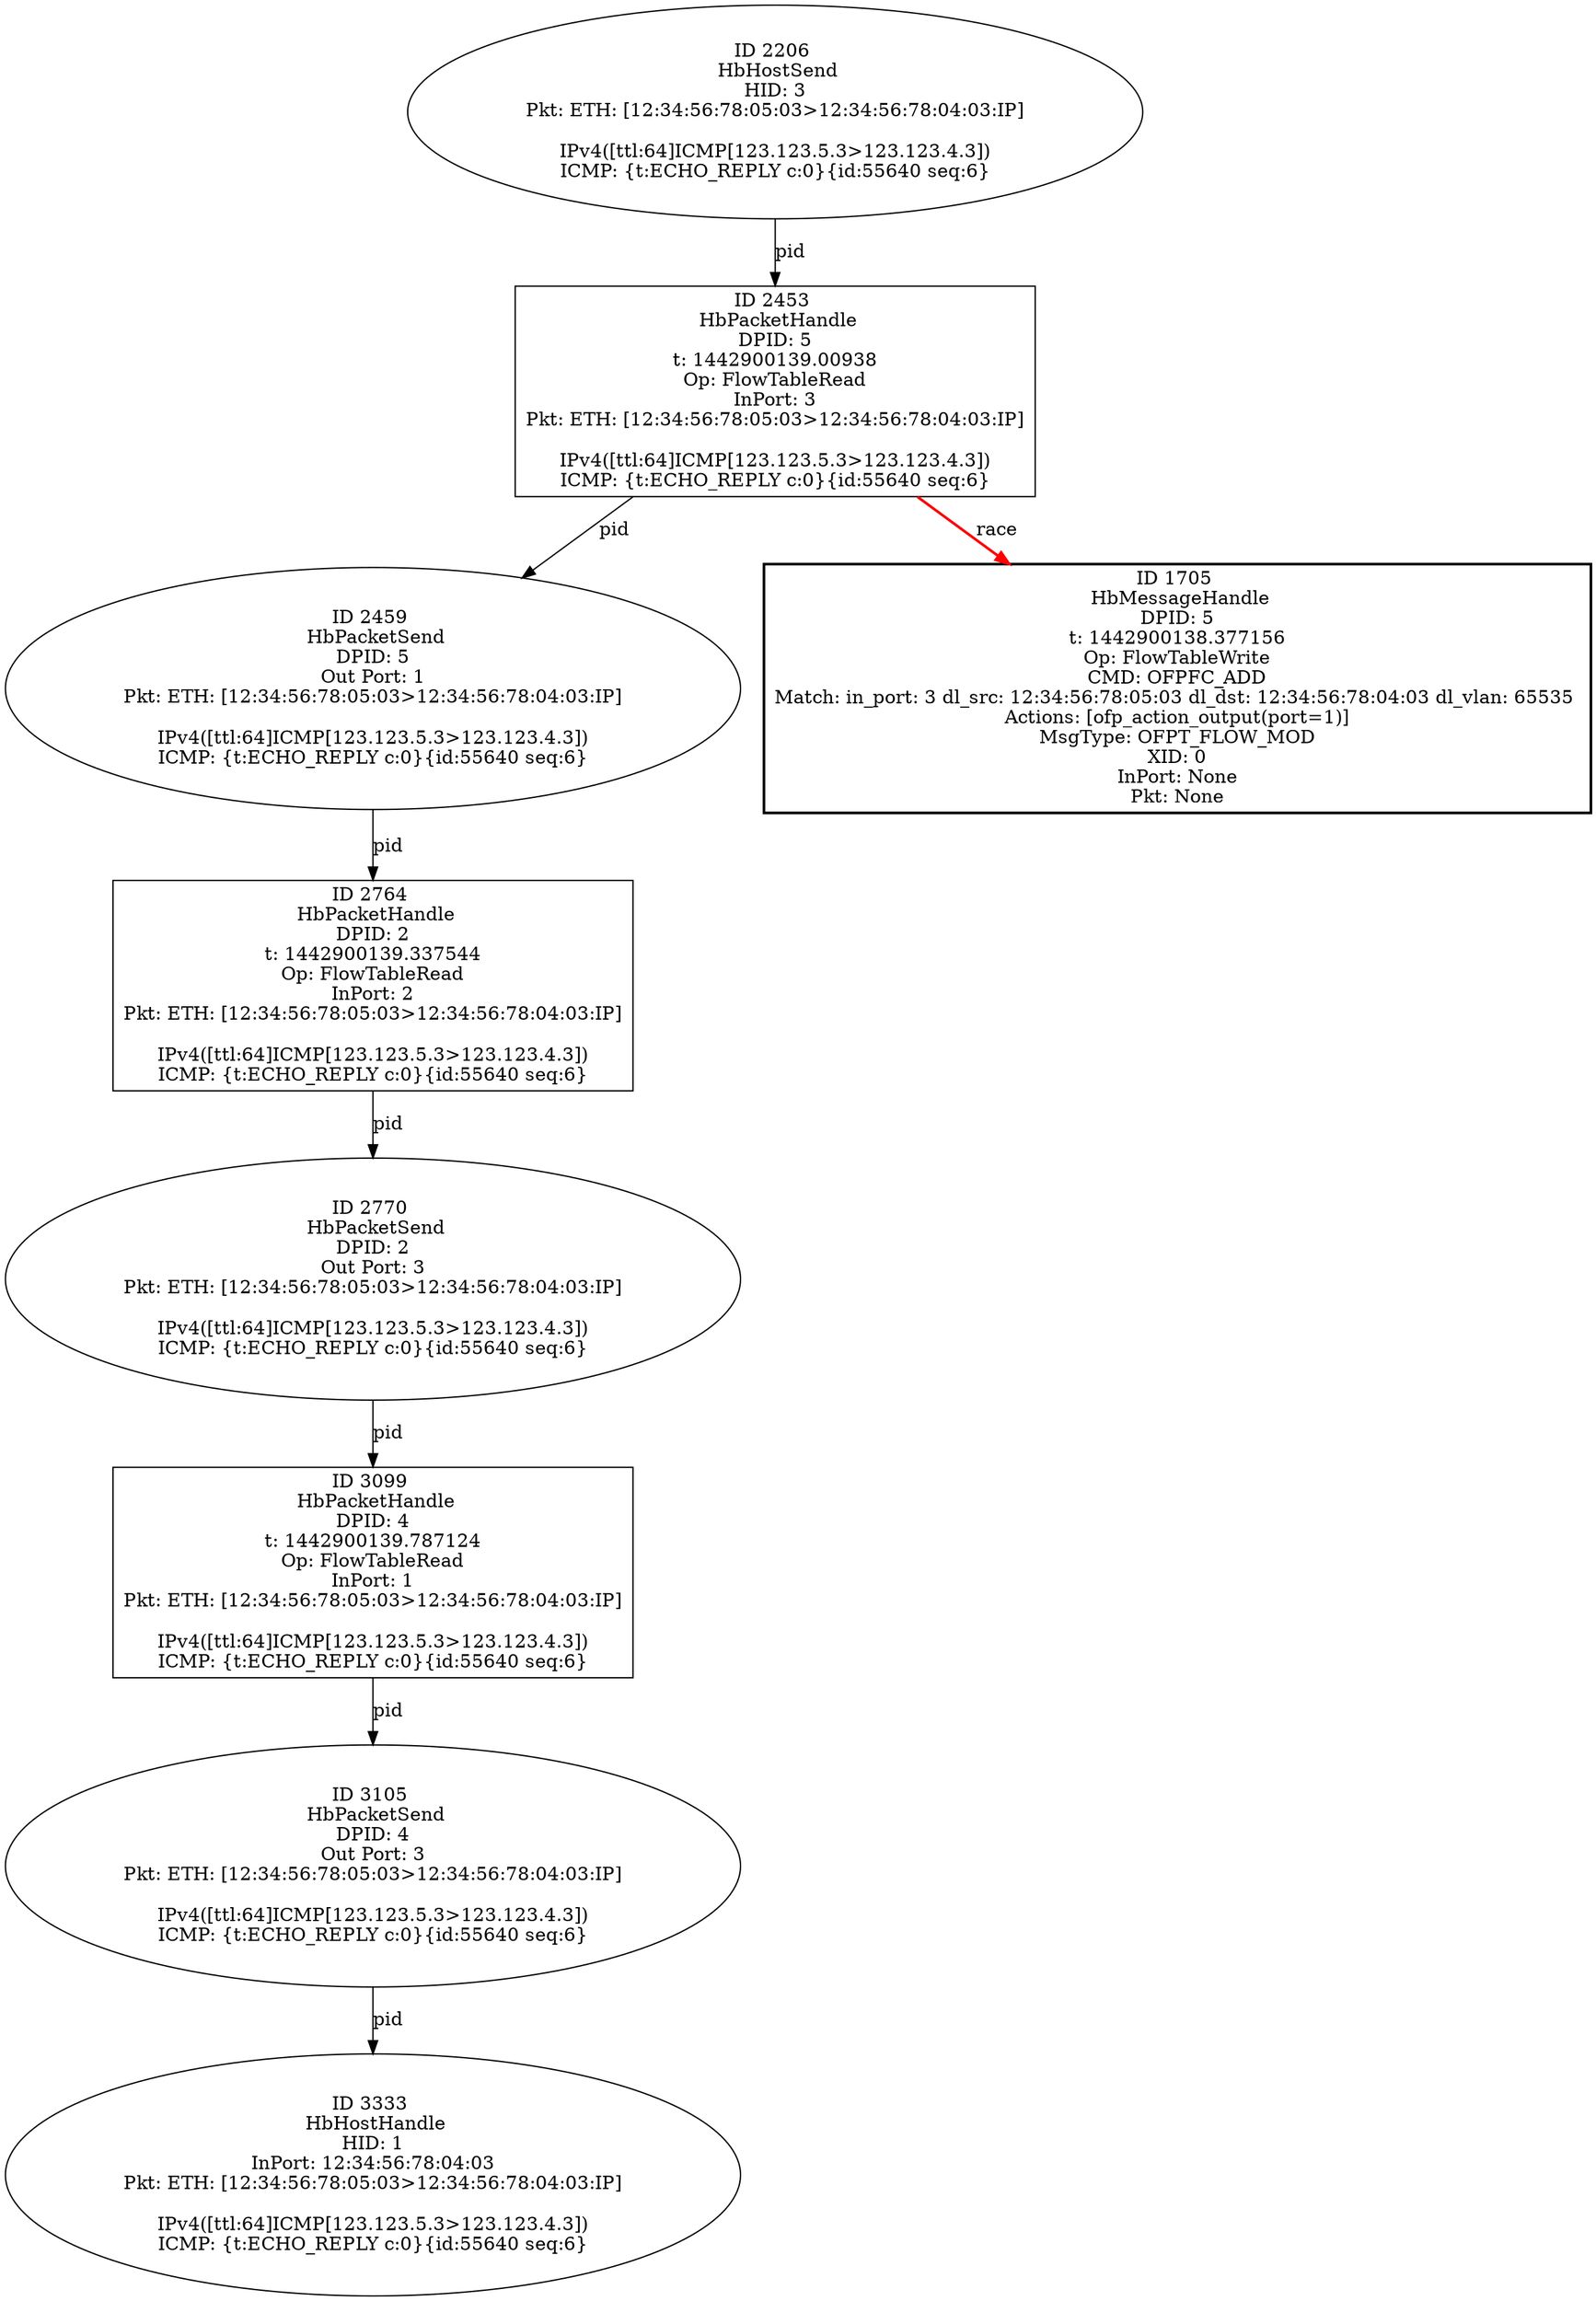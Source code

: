 strict digraph G {
3105 [shape=oval, event=<hb_events.HbPacketSend object at 0x108207550>, label="ID 3105 
 HbPacketSend
DPID: 4
Out Port: 3
Pkt: ETH: [12:34:56:78:05:03>12:34:56:78:04:03:IP]

IPv4([ttl:64]ICMP[123.123.5.3>123.123.4.3])
ICMP: {t:ECHO_REPLY c:0}{id:55640 seq:6}"];
2459 [shape=oval, event=<hb_events.HbPacketSend object at 0x107ce1390>, label="ID 2459 
 HbPacketSend
DPID: 5
Out Port: 1
Pkt: ETH: [12:34:56:78:05:03>12:34:56:78:04:03:IP]

IPv4([ttl:64]ICMP[123.123.5.3>123.123.4.3])
ICMP: {t:ECHO_REPLY c:0}{id:55640 seq:6}"];
3333 [shape=oval, event=<hb_events.HbHostHandle object at 0x108337e50>, label="ID 3333 
 HbHostHandle
HID: 1
InPort: 12:34:56:78:04:03
Pkt: ETH: [12:34:56:78:05:03>12:34:56:78:04:03:IP]

IPv4([ttl:64]ICMP[123.123.5.3>123.123.4.3])
ICMP: {t:ECHO_REPLY c:0}{id:55640 seq:6}"];
1705 [shape=box, style=bold, event=<hb_events.HbMessageHandle object at 0x107ae0290>, label="ID 1705 
 HbMessageHandle
DPID: 5
t: 1442900138.377156
Op: FlowTableWrite
CMD: OFPFC_ADD
Match: in_port: 3 dl_src: 12:34:56:78:05:03 dl_dst: 12:34:56:78:04:03 dl_vlan: 65535 
Actions: [ofp_action_output(port=1)]
MsgType: OFPT_FLOW_MOD
XID: 0
InPort: None
Pkt: None"];
2764 [shape=box, event=<hb_events.HbPacketHandle object at 0x107f070d0>, label="ID 2764 
 HbPacketHandle
DPID: 2
t: 1442900139.337544
Op: FlowTableRead
InPort: 2
Pkt: ETH: [12:34:56:78:05:03>12:34:56:78:04:03:IP]

IPv4([ttl:64]ICMP[123.123.5.3>123.123.4.3])
ICMP: {t:ECHO_REPLY c:0}{id:55640 seq:6}"];
2770 [shape=oval, event=<hb_events.HbPacketSend object at 0x107f07410>, label="ID 2770 
 HbPacketSend
DPID: 2
Out Port: 3
Pkt: ETH: [12:34:56:78:05:03>12:34:56:78:04:03:IP]

IPv4([ttl:64]ICMP[123.123.5.3>123.123.4.3])
ICMP: {t:ECHO_REPLY c:0}{id:55640 seq:6}"];
2453 [shape=box, event=<hb_events.HbPacketHandle object at 0x107ce1150>, label="ID 2453 
 HbPacketHandle
DPID: 5
t: 1442900139.00938
Op: FlowTableRead
InPort: 3
Pkt: ETH: [12:34:56:78:05:03>12:34:56:78:04:03:IP]

IPv4([ttl:64]ICMP[123.123.5.3>123.123.4.3])
ICMP: {t:ECHO_REPLY c:0}{id:55640 seq:6}"];
3099 [shape=box, event=<hb_events.HbPacketHandle object at 0x108207890>, label="ID 3099 
 HbPacketHandle
DPID: 4
t: 1442900139.787124
Op: FlowTableRead
InPort: 1
Pkt: ETH: [12:34:56:78:05:03>12:34:56:78:04:03:IP]

IPv4([ttl:64]ICMP[123.123.5.3>123.123.4.3])
ICMP: {t:ECHO_REPLY c:0}{id:55640 seq:6}"];
2206 [shape=oval, event=<hb_events.HbHostSend object at 0x107c6dcd0>, label="ID 2206 
 HbHostSend
HID: 3
Pkt: ETH: [12:34:56:78:05:03>12:34:56:78:04:03:IP]

IPv4([ttl:64]ICMP[123.123.5.3>123.123.4.3])
ICMP: {t:ECHO_REPLY c:0}{id:55640 seq:6}"];
3105 -> 3333  [rel=pid, label=pid];
3099 -> 3105  [rel=pid, label=pid];
2764 -> 2770  [rel=pid, label=pid];
2770 -> 3099  [rel=pid, label=pid];
2453 -> 1705  [harmful=True, color=red, style=bold, rel=race, label=race];
2453 -> 2459  [rel=pid, label=pid];
2459 -> 2764  [rel=pid, label=pid];
2206 -> 2453  [rel=pid, label=pid];
}
